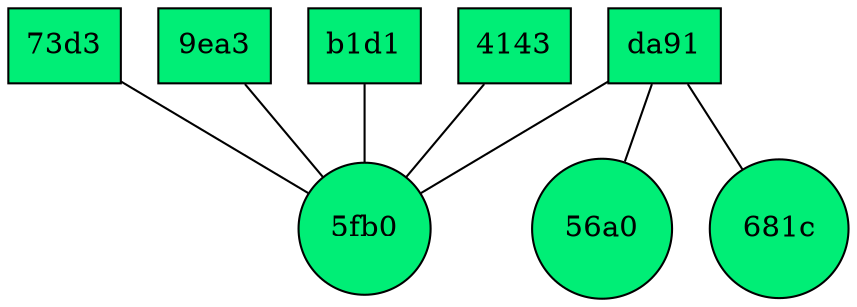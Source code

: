 graph dot {
	node [fillcolor=springgreen2 shape=circle style=filled]
	"140228202800-6ef39a241f35301a9a42cd0ed21e5fb0" [label="5fb0"]
	node [fillcolor=springgreen2 shape=box style=filled]
	"04daa9ed9dde73d3" [label="73d3"]
	node [shape=box]
	"2f63e0cca690da91" [label=da91]
	node [shape=circle]
	"140204115519-f5fa6ce8b288c9f10e0c8bc7e1a456a0" [label="56a0"]
	node [shape=circle]
	"140219141540-c900b41f845c67cc08b58911155c681c" [label="681c"]
	node [shape=box]
	b2a24f14bb5c9ea3 [label="9ea3"]
	node [shape=box]
	"6229cca3564cb1d1" [label=b1d1]
	node [shape=box]
	"355361a351094143" [label=4143]
	"04daa9ed9dde73d3" -- "140228202800-6ef39a241f35301a9a42cd0ed21e5fb0"
	b2a24f14bb5c9ea3 -- "140228202800-6ef39a241f35301a9a42cd0ed21e5fb0"
	"355361a351094143" -- "140228202800-6ef39a241f35301a9a42cd0ed21e5fb0"
	"6229cca3564cb1d1" -- "140228202800-6ef39a241f35301a9a42cd0ed21e5fb0"
	"2f63e0cca690da91" -- "140204115519-f5fa6ce8b288c9f10e0c8bc7e1a456a0"
	"2f63e0cca690da91" -- "140228202800-6ef39a241f35301a9a42cd0ed21e5fb0"
	"2f63e0cca690da91" -- "140219141540-c900b41f845c67cc08b58911155c681c"
}
